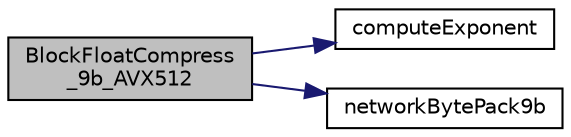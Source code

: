 digraph "BlockFloatCompress_9b_AVX512"
{
 // LATEX_PDF_SIZE
  edge [fontname="Helvetica",fontsize="10",labelfontname="Helvetica",labelfontsize="10"];
  node [fontname="Helvetica",fontsize="10",shape=record];
  rankdir="LR";
  Node1 [label="BlockFloatCompress\l_9b_AVX512",height=0.2,width=0.4,color="black", fillcolor="grey75", style="filled", fontcolor="black",tooltip="9 bit compression"];
  Node1 -> Node2 [color="midnightblue",fontsize="10",style="solid",fontname="Helvetica"];
  Node2 [label="computeExponent",height=0.2,width=0.4,color="black", fillcolor="white", style="filled",URL="$xran__compression_8cpp.html#a74512492194fcab6a55f769e02aa37b4",tooltip="Compute exponent value for a set of RB from the maximum absolute value."];
  Node1 -> Node3 [color="midnightblue",fontsize="10",style="solid",fontname="Helvetica"];
  Node3 [label="networkBytePack9b",height=0.2,width=0.4,color="black", fillcolor="white", style="filled",URL="$xran__compression_8cpp.html#acb87fe08d3492b251e7a2561488064fa",tooltip=" "];
}
